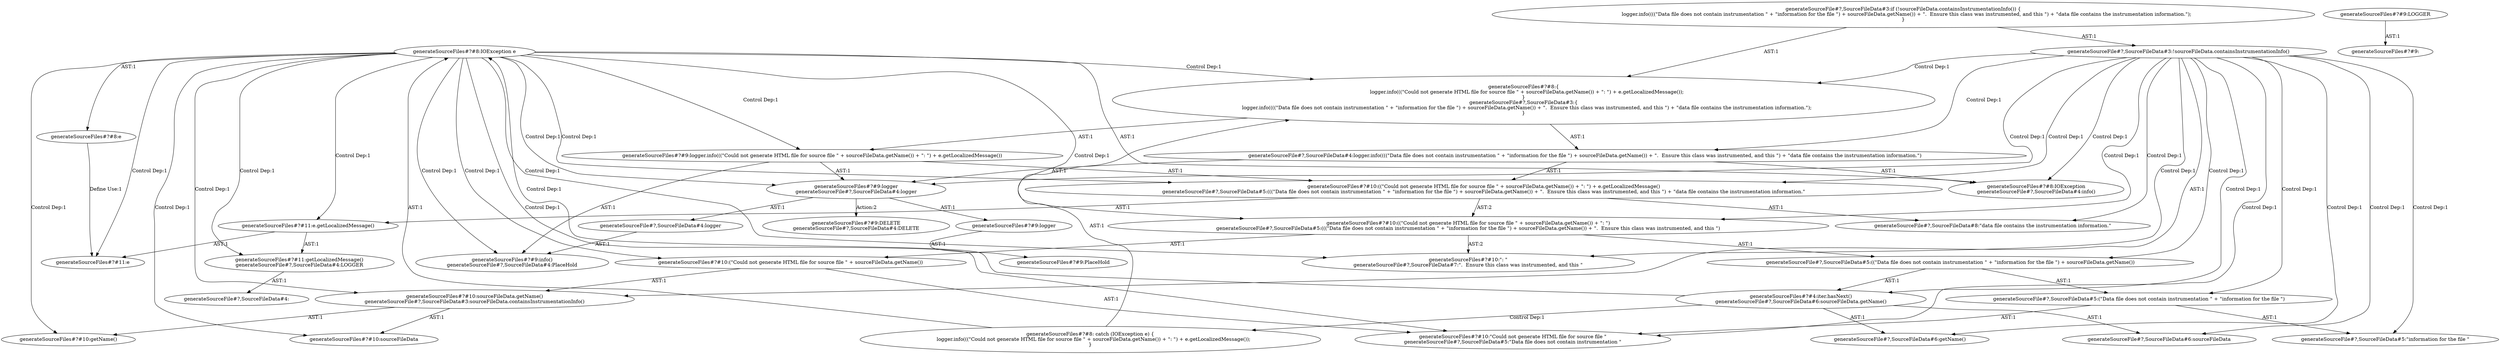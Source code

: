 digraph "Pattern" {
0 [label="generateSourceFiles#?#9:DELETE
generateSourceFile#?,SourceFileData#4:DELETE" shape=ellipse]
1 [label="generateSourceFiles#?#9:logger
generateSourceFile#?,SourceFileData#4:logger" shape=ellipse]
2 [label="generateSourceFiles#?#8:IOException e" shape=ellipse]
3 [label="generateSourceFiles#?#4:iter.hasNext()
generateSourceFile#?,SourceFileData#6:sourceFileData.getName()" shape=ellipse]
4 [label="generateSourceFiles#?#8: catch (IOException e) \{
    logger.info(((\"Could not generate HTML file for source file \" + sourceFileData.getName()) + \": \") + e.getLocalizedMessage());
\}" shape=ellipse]
5 [label="generateSourceFiles#?#8:e" shape=ellipse]
6 [label="generateSourceFiles#?#8:IOException
generateSourceFile#?,SourceFileData#4:info()" shape=ellipse]
7 [label="generateSourceFiles#?#8:\{
    logger.info(((\"Could not generate HTML file for source file \" + sourceFileData.getName()) + \": \") + e.getLocalizedMessage());
\}
generateSourceFile#?,SourceFileData#3:\{
    logger.info((((\"Data file does not contain instrumentation \" + \"information for the file \") + sourceFileData.getName()) + \".  Ensure this class was instrumented, and this \") + \"data file contains the instrumentation information.\");
\}" shape=ellipse]
8 [label="generateSourceFiles#?#9:logger.info(((\"Could not generate HTML file for source file \" + sourceFileData.getName()) + \": \") + e.getLocalizedMessage())" shape=ellipse]
9 [label="generateSourceFiles#?#9:info()
generateSourceFile#?,SourceFileData#4:PlaceHold" shape=ellipse]
10 [label="generateSourceFiles#?#10:((\"Could not generate HTML file for source file \" + sourceFileData.getName()) + \": \") + e.getLocalizedMessage()
generateSourceFile#?,SourceFileData#5:(((\"Data file does not contain instrumentation \" + \"information for the file \") + sourceFileData.getName()) + \".  Ensure this class was instrumented, and this \") + \"data file contains the instrumentation information.\"" shape=ellipse]
11 [label="generateSourceFiles#?#10:((\"Could not generate HTML file for source file \" + sourceFileData.getName()) + \": \")
generateSourceFile#?,SourceFileData#5:(((\"Data file does not contain instrumentation \" + \"information for the file \") + sourceFileData.getName()) + \".  Ensure this class was instrumented, and this \")" shape=ellipse]
12 [label="generateSourceFiles#?#10:(\"Could not generate HTML file for source file \" + sourceFileData.getName())" shape=ellipse]
13 [label="generateSourceFiles#?#10:\"Could not generate HTML file for source file \"
generateSourceFile#?,SourceFileData#5:\"Data file does not contain instrumentation \"" shape=ellipse]
14 [label="generateSourceFiles#?#10:sourceFileData.getName()
generateSourceFile#?,SourceFileData#3:sourceFileData.containsInstrumentationInfo()" shape=ellipse]
15 [label="generateSourceFiles#?#10:getName()" shape=ellipse]
16 [label="generateSourceFiles#?#10:sourceFileData" shape=ellipse]
17 [label="generateSourceFiles#?#10:\": \"
generateSourceFile#?,SourceFileData#7:\".  Ensure this class was instrumented, and this \"" shape=ellipse]
18 [label="generateSourceFiles#?#11:e.getLocalizedMessage()" shape=ellipse]
19 [label="generateSourceFiles#?#11:getLocalizedMessage()
generateSourceFile#?,SourceFileData#4:LOGGER" shape=ellipse]
20 [label="generateSourceFiles#?#11:e" shape=ellipse]
21 [label="generateSourceFiles#?#9:LOGGER" shape=ellipse]
22 [label="generateSourceFiles#?#9:" shape=ellipse]
23 [label="generateSourceFiles#?#9:logger" shape=ellipse]
24 [label="generateSourceFiles#?#9:PlaceHold" shape=ellipse]
25 [label="generateSourceFile#?,SourceFileData#6:getName()" shape=ellipse]
26 [label="generateSourceFile#?,SourceFileData#3:!sourceFileData.containsInstrumentationInfo()" shape=ellipse]
27 [label="generateSourceFile#?,SourceFileData#3:if (!sourceFileData.containsInstrumentationInfo()) \{
    logger.info((((\"Data file does not contain instrumentation \" + \"information for the file \") + sourceFileData.getName()) + \".  Ensure this class was instrumented, and this \") + \"data file contains the instrumentation information.\");
\}" shape=ellipse]
28 [label="generateSourceFile#?,SourceFileData#4:logger.info((((\"Data file does not contain instrumentation \" + \"information for the file \") + sourceFileData.getName()) + \".  Ensure this class was instrumented, and this \") + \"data file contains the instrumentation information.\")" shape=ellipse]
29 [label="generateSourceFile#?,SourceFileData#5:((\"Data file does not contain instrumentation \" + \"information for the file \") + sourceFileData.getName())" shape=ellipse]
30 [label="generateSourceFile#?,SourceFileData#5:(\"Data file does not contain instrumentation \" + \"information for the file \")" shape=ellipse]
31 [label="generateSourceFile#?,SourceFileData#5:\"information for the file \"" shape=ellipse]
32 [label="generateSourceFile#?,SourceFileData#6:sourceFileData" shape=ellipse]
33 [label="generateSourceFile#?,SourceFileData#8:\"data file contains the instrumentation information.\"" shape=ellipse]
34 [label="generateSourceFile#?,SourceFileData#4:" shape=ellipse]
35 [label="generateSourceFile#?,SourceFileData#4:logger" shape=ellipse]
1 -> 0 [label="Action:2"];
1 -> 23 [label="AST:1"];
1 -> 35 [label="AST:1"];
2 -> 1 [label="Control Dep:1"];
2 -> 5 [label="AST:1"];
2 -> 6 [label="AST:1"];
2 -> 7 [label="Control Dep:1"];
2 -> 8 [label="Control Dep:1"];
2 -> 9 [label="Control Dep:1"];
2 -> 10 [label="Control Dep:1"];
2 -> 11 [label="Control Dep:1"];
2 -> 12 [label="Control Dep:1"];
2 -> 13 [label="Control Dep:1"];
2 -> 14 [label="Control Dep:1"];
2 -> 15 [label="Control Dep:1"];
2 -> 16 [label="Control Dep:1"];
2 -> 17 [label="Control Dep:1"];
2 -> 18 [label="Control Dep:1"];
2 -> 19 [label="Control Dep:1"];
2 -> 20 [label="Control Dep:1"];
3 -> 2 [label="Control Dep:1"];
3 -> 4 [label="Control Dep:1"];
3 -> 25 [label="AST:1"];
3 -> 32 [label="AST:1"];
4 -> 2 [label="AST:1"];
4 -> 7 [label="AST:1"];
5 -> 20 [label="Define Use:1"];
7 -> 8 [label="AST:1"];
7 -> 28 [label="AST:1"];
8 -> 1 [label="AST:1"];
8 -> 9 [label="AST:1"];
8 -> 10 [label="AST:1"];
10 -> 11 [label="AST:2"];
10 -> 18 [label="AST:1"];
10 -> 33 [label="AST:1"];
11 -> 12 [label="AST:1"];
11 -> 17 [label="AST:2"];
11 -> 29 [label="AST:1"];
12 -> 13 [label="AST:1"];
12 -> 14 [label="AST:1"];
14 -> 16 [label="AST:1"];
14 -> 15 [label="AST:1"];
18 -> 20 [label="AST:1"];
18 -> 19 [label="AST:1"];
19 -> 34 [label="AST:1"];
21 -> 22 [label="AST:1"];
23 -> 24 [label="AST:1"];
26 -> 25 [label="Control Dep:1"];
26 -> 14 [label="AST:1"];
26 -> 7 [label="Control Dep:1"];
26 -> 28 [label="Control Dep:1"];
26 -> 6 [label="Control Dep:1"];
26 -> 1 [label="Control Dep:1"];
26 -> 10 [label="Control Dep:1"];
26 -> 11 [label="Control Dep:1"];
26 -> 29 [label="Control Dep:1"];
26 -> 30 [label="Control Dep:1"];
26 -> 13 [label="Control Dep:1"];
26 -> 31 [label="Control Dep:1"];
26 -> 3 [label="Control Dep:1"];
26 -> 32 [label="Control Dep:1"];
26 -> 17 [label="Control Dep:1"];
26 -> 33 [label="Control Dep:1"];
27 -> 26 [label="AST:1"];
27 -> 7 [label="AST:1"];
28 -> 1 [label="AST:1"];
28 -> 6 [label="AST:1"];
28 -> 10 [label="AST:1"];
29 -> 30 [label="AST:1"];
29 -> 3 [label="AST:1"];
30 -> 13 [label="AST:1"];
30 -> 31 [label="AST:1"];
35 -> 9 [label="AST:1"];
}